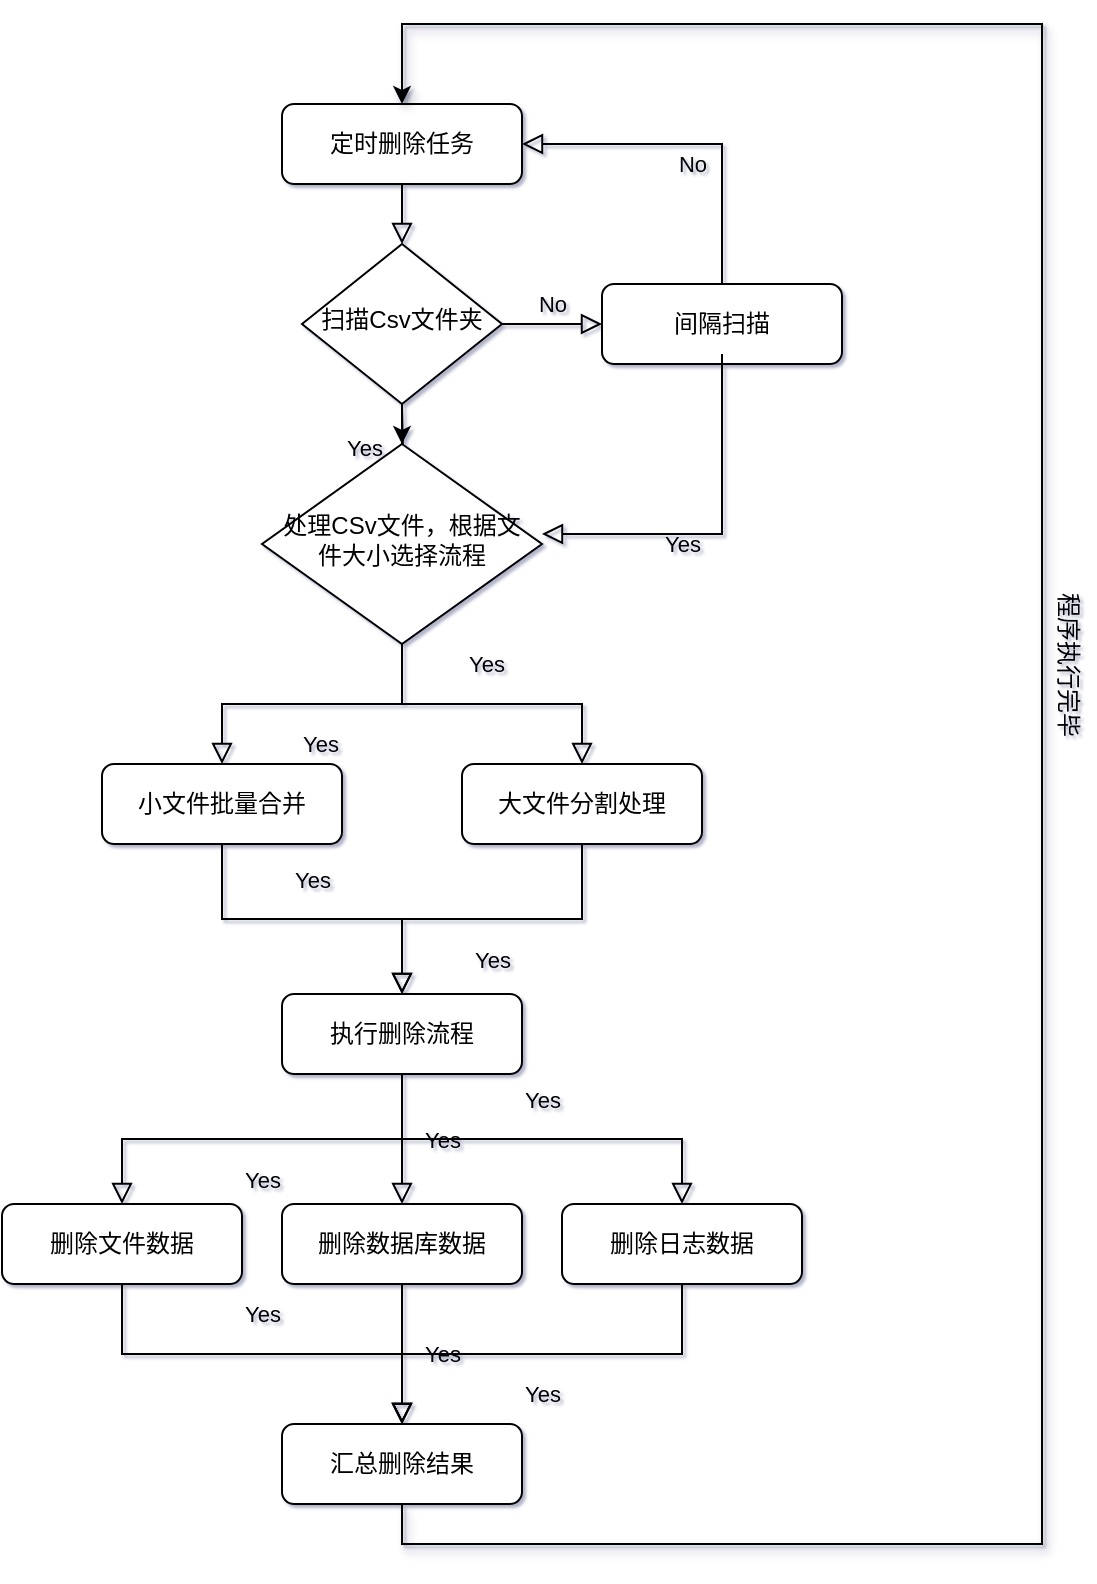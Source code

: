 <mxfile version="16.5.1" type="device"><diagram id="C5RBs43oDa-KdzZeNtuy" name="Page-1"><mxGraphModel dx="868" dy="553" grid="1" gridSize="10" guides="1" tooltips="1" connect="1" arrows="1" fold="1" page="1" pageScale="1" pageWidth="827" pageHeight="1169" math="0" shadow="1"><root><mxCell id="WIyWlLk6GJQsqaUBKTNV-0"/><mxCell id="WIyWlLk6GJQsqaUBKTNV-1" parent="WIyWlLk6GJQsqaUBKTNV-0"/><mxCell id="WIyWlLk6GJQsqaUBKTNV-2" value="" style="rounded=0;html=1;jettySize=auto;orthogonalLoop=1;fontSize=11;endArrow=block;endFill=0;endSize=8;strokeWidth=1;shadow=0;labelBackgroundColor=none;edgeStyle=orthogonalEdgeStyle;" parent="WIyWlLk6GJQsqaUBKTNV-1" source="WIyWlLk6GJQsqaUBKTNV-3" target="WIyWlLk6GJQsqaUBKTNV-6" edge="1"><mxGeometry relative="1" as="geometry"/></mxCell><mxCell id="WIyWlLk6GJQsqaUBKTNV-3" value="定时删除任务" style="rounded=1;whiteSpace=wrap;html=1;fontSize=12;glass=0;strokeWidth=1;shadow=0;" parent="WIyWlLk6GJQsqaUBKTNV-1" vertex="1"><mxGeometry x="160" y="100" width="120" height="40" as="geometry"/></mxCell><mxCell id="WIyWlLk6GJQsqaUBKTNV-4" value="Yes" style="rounded=0;html=1;jettySize=auto;orthogonalLoop=1;fontSize=11;endArrow=block;endFill=0;endSize=8;strokeWidth=1;shadow=0;labelBackgroundColor=none;edgeStyle=orthogonalEdgeStyle;" parent="WIyWlLk6GJQsqaUBKTNV-1" edge="1"><mxGeometry y="20" relative="1" as="geometry"><mxPoint as="offset"/><mxPoint x="220" y="251" as="sourcePoint"/><mxPoint x="220" y="291" as="targetPoint"/></mxGeometry></mxCell><mxCell id="WIyWlLk6GJQsqaUBKTNV-5" value="No" style="edgeStyle=orthogonalEdgeStyle;rounded=0;html=1;jettySize=auto;orthogonalLoop=1;fontSize=11;endArrow=block;endFill=0;endSize=8;strokeWidth=1;shadow=0;labelBackgroundColor=none;" parent="WIyWlLk6GJQsqaUBKTNV-1" source="WIyWlLk6GJQsqaUBKTNV-6" target="WIyWlLk6GJQsqaUBKTNV-7" edge="1"><mxGeometry y="10" relative="1" as="geometry"><mxPoint as="offset"/></mxGeometry></mxCell><mxCell id="AK6YkaSuxPLjUl0JDuNN-27" value="" style="edgeStyle=orthogonalEdgeStyle;rounded=0;orthogonalLoop=1;jettySize=auto;html=1;" edge="1" parent="WIyWlLk6GJQsqaUBKTNV-1" source="WIyWlLk6GJQsqaUBKTNV-6" target="WIyWlLk6GJQsqaUBKTNV-10"><mxGeometry relative="1" as="geometry"/></mxCell><mxCell id="WIyWlLk6GJQsqaUBKTNV-6" value="扫描Csv文件夹" style="rhombus;whiteSpace=wrap;html=1;shadow=0;fontFamily=Helvetica;fontSize=12;align=center;strokeWidth=1;spacing=6;spacingTop=-4;" parent="WIyWlLk6GJQsqaUBKTNV-1" vertex="1"><mxGeometry x="170" y="170" width="100" height="80" as="geometry"/></mxCell><mxCell id="WIyWlLk6GJQsqaUBKTNV-7" value="间隔扫描" style="rounded=1;whiteSpace=wrap;html=1;fontSize=12;glass=0;strokeWidth=1;shadow=0;" parent="WIyWlLk6GJQsqaUBKTNV-1" vertex="1"><mxGeometry x="320" y="190" width="120" height="40" as="geometry"/></mxCell><mxCell id="WIyWlLk6GJQsqaUBKTNV-10" value="处理CSv文件，根据文件大小选择流程" style="rhombus;whiteSpace=wrap;html=1;shadow=0;fontFamily=Helvetica;fontSize=12;align=center;strokeWidth=1;spacing=6;spacingTop=-4;" parent="WIyWlLk6GJQsqaUBKTNV-1" vertex="1"><mxGeometry x="150" y="270" width="140" height="100" as="geometry"/></mxCell><mxCell id="WIyWlLk6GJQsqaUBKTNV-11" value="小文件批量合并" style="rounded=1;whiteSpace=wrap;html=1;fontSize=12;glass=0;strokeWidth=1;shadow=0;" parent="WIyWlLk6GJQsqaUBKTNV-1" vertex="1"><mxGeometry x="70" y="430" width="120" height="40" as="geometry"/></mxCell><mxCell id="AK6YkaSuxPLjUl0JDuNN-7" value="Yes" style="rounded=0;html=1;jettySize=auto;orthogonalLoop=1;fontSize=11;endArrow=block;endFill=0;endSize=8;strokeWidth=1;shadow=0;labelBackgroundColor=none;edgeStyle=orthogonalEdgeStyle;entryX=1;entryY=0.5;entryDx=0;entryDy=0;" edge="1" parent="WIyWlLk6GJQsqaUBKTNV-1"><mxGeometry x="0.222" y="5" relative="1" as="geometry"><mxPoint as="offset"/><mxPoint x="380" y="225" as="sourcePoint"/><mxPoint x="290" y="315" as="targetPoint"/><Array as="points"><mxPoint x="380" y="315"/></Array></mxGeometry></mxCell><mxCell id="AK6YkaSuxPLjUl0JDuNN-8" value="No" style="edgeStyle=orthogonalEdgeStyle;rounded=0;html=1;jettySize=auto;orthogonalLoop=1;fontSize=11;endArrow=block;endFill=0;endSize=8;strokeWidth=1;shadow=0;labelBackgroundColor=none;entryX=1;entryY=0.5;entryDx=0;entryDy=0;exitX=0.5;exitY=0;exitDx=0;exitDy=0;" edge="1" parent="WIyWlLk6GJQsqaUBKTNV-1" source="WIyWlLk6GJQsqaUBKTNV-7" target="WIyWlLk6GJQsqaUBKTNV-3"><mxGeometry y="10" relative="1" as="geometry"><mxPoint as="offset"/><mxPoint x="364" y="180" as="sourcePoint"/><mxPoint x="414" y="180" as="targetPoint"/></mxGeometry></mxCell><mxCell id="AK6YkaSuxPLjUl0JDuNN-9" value="大文件分割处理" style="rounded=1;whiteSpace=wrap;html=1;fontSize=12;glass=0;strokeWidth=1;shadow=0;" vertex="1" parent="WIyWlLk6GJQsqaUBKTNV-1"><mxGeometry x="250" y="430" width="120" height="40" as="geometry"/></mxCell><mxCell id="AK6YkaSuxPLjUl0JDuNN-11" value="Yes" style="rounded=0;html=1;jettySize=auto;orthogonalLoop=1;fontSize=11;endArrow=block;endFill=0;endSize=8;strokeWidth=1;shadow=0;labelBackgroundColor=none;edgeStyle=orthogonalEdgeStyle;entryX=0.5;entryY=0;entryDx=0;entryDy=0;exitX=0.5;exitY=1;exitDx=0;exitDy=0;" edge="1" parent="WIyWlLk6GJQsqaUBKTNV-1" source="WIyWlLk6GJQsqaUBKTNV-10" target="WIyWlLk6GJQsqaUBKTNV-11"><mxGeometry x="-0.05" y="20" relative="1" as="geometry"><mxPoint as="offset"/><mxPoint x="210" y="371" as="sourcePoint"/><mxPoint x="230" y="411" as="targetPoint"/></mxGeometry></mxCell><mxCell id="AK6YkaSuxPLjUl0JDuNN-12" value="Yes" style="rounded=0;html=1;jettySize=auto;orthogonalLoop=1;fontSize=11;endArrow=block;endFill=0;endSize=8;strokeWidth=1;shadow=0;labelBackgroundColor=none;edgeStyle=orthogonalEdgeStyle;exitX=0.5;exitY=1;exitDx=0;exitDy=0;" edge="1" parent="WIyWlLk6GJQsqaUBKTNV-1" source="WIyWlLk6GJQsqaUBKTNV-10" target="AK6YkaSuxPLjUl0JDuNN-9"><mxGeometry x="-0.05" y="20" relative="1" as="geometry"><mxPoint as="offset"/><mxPoint x="230" y="380" as="sourcePoint"/><mxPoint x="140" y="440" as="targetPoint"/></mxGeometry></mxCell><mxCell id="AK6YkaSuxPLjUl0JDuNN-14" value="执行删除流程" style="rounded=1;whiteSpace=wrap;html=1;fontSize=12;glass=0;strokeWidth=1;shadow=0;" vertex="1" parent="WIyWlLk6GJQsqaUBKTNV-1"><mxGeometry x="160" y="545" width="120" height="40" as="geometry"/></mxCell><mxCell id="AK6YkaSuxPLjUl0JDuNN-18" value="Yes" style="rounded=0;html=1;jettySize=auto;orthogonalLoop=1;fontSize=11;endArrow=block;endFill=0;endSize=8;strokeWidth=1;shadow=0;labelBackgroundColor=none;edgeStyle=orthogonalEdgeStyle;exitX=0.5;exitY=1;exitDx=0;exitDy=0;entryX=0.5;entryY=0;entryDx=0;entryDy=0;" edge="1" parent="WIyWlLk6GJQsqaUBKTNV-1" source="WIyWlLk6GJQsqaUBKTNV-11" target="AK6YkaSuxPLjUl0JDuNN-14"><mxGeometry y="20" relative="1" as="geometry"><mxPoint as="offset"/><mxPoint x="188" y="488" as="sourcePoint"/><mxPoint x="188" y="528" as="targetPoint"/></mxGeometry></mxCell><mxCell id="AK6YkaSuxPLjUl0JDuNN-19" value="Yes" style="rounded=0;html=1;jettySize=auto;orthogonalLoop=1;fontSize=11;endArrow=block;endFill=0;endSize=8;strokeWidth=1;shadow=0;labelBackgroundColor=none;edgeStyle=orthogonalEdgeStyle;exitX=0.5;exitY=1;exitDx=0;exitDy=0;" edge="1" parent="WIyWlLk6GJQsqaUBKTNV-1" source="AK6YkaSuxPLjUl0JDuNN-9" target="AK6YkaSuxPLjUl0JDuNN-14"><mxGeometry y="20" relative="1" as="geometry"><mxPoint as="offset"/><mxPoint x="240" y="480" as="sourcePoint"/><mxPoint x="240" y="520" as="targetPoint"/></mxGeometry></mxCell><mxCell id="AK6YkaSuxPLjUl0JDuNN-20" value="删除文件数据" style="rounded=1;whiteSpace=wrap;html=1;fontSize=12;glass=0;strokeWidth=1;shadow=0;" vertex="1" parent="WIyWlLk6GJQsqaUBKTNV-1"><mxGeometry x="20" y="650" width="120" height="40" as="geometry"/></mxCell><mxCell id="AK6YkaSuxPLjUl0JDuNN-21" value="删除数据库数据" style="rounded=1;whiteSpace=wrap;html=1;fontSize=12;glass=0;strokeWidth=1;shadow=0;" vertex="1" parent="WIyWlLk6GJQsqaUBKTNV-1"><mxGeometry x="160" y="650" width="120" height="40" as="geometry"/></mxCell><mxCell id="AK6YkaSuxPLjUl0JDuNN-22" value="删除日志数据" style="rounded=1;whiteSpace=wrap;html=1;fontSize=12;glass=0;strokeWidth=1;shadow=0;" vertex="1" parent="WIyWlLk6GJQsqaUBKTNV-1"><mxGeometry x="300" y="650" width="120" height="40" as="geometry"/></mxCell><mxCell id="AK6YkaSuxPLjUl0JDuNN-23" value="Yes" style="rounded=0;html=1;jettySize=auto;orthogonalLoop=1;fontSize=11;endArrow=block;endFill=0;endSize=8;strokeWidth=1;shadow=0;labelBackgroundColor=none;edgeStyle=orthogonalEdgeStyle;exitX=0.5;exitY=1;exitDx=0;exitDy=0;entryX=0.5;entryY=0;entryDx=0;entryDy=0;" edge="1" parent="WIyWlLk6GJQsqaUBKTNV-1" source="AK6YkaSuxPLjUl0JDuNN-14" target="AK6YkaSuxPLjUl0JDuNN-20"><mxGeometry y="20" relative="1" as="geometry"><mxPoint as="offset"/><mxPoint x="230" y="599" as="sourcePoint"/><mxPoint x="230" y="639" as="targetPoint"/></mxGeometry></mxCell><mxCell id="AK6YkaSuxPLjUl0JDuNN-24" value="Yes" style="rounded=0;html=1;jettySize=auto;orthogonalLoop=1;fontSize=11;endArrow=block;endFill=0;endSize=8;strokeWidth=1;shadow=0;labelBackgroundColor=none;edgeStyle=orthogonalEdgeStyle;exitX=0.5;exitY=1;exitDx=0;exitDy=0;entryX=0.5;entryY=0;entryDx=0;entryDy=0;" edge="1" parent="WIyWlLk6GJQsqaUBKTNV-1" source="AK6YkaSuxPLjUl0JDuNN-14" target="AK6YkaSuxPLjUl0JDuNN-21"><mxGeometry y="20" relative="1" as="geometry"><mxPoint as="offset"/><mxPoint x="240" y="609" as="sourcePoint"/><mxPoint x="240" y="649" as="targetPoint"/></mxGeometry></mxCell><mxCell id="AK6YkaSuxPLjUl0JDuNN-25" value="Yes" style="rounded=0;html=1;jettySize=auto;orthogonalLoop=1;fontSize=11;endArrow=block;endFill=0;endSize=8;strokeWidth=1;shadow=0;labelBackgroundColor=none;edgeStyle=orthogonalEdgeStyle;exitX=0.5;exitY=1;exitDx=0;exitDy=0;entryX=0.5;entryY=0;entryDx=0;entryDy=0;" edge="1" parent="WIyWlLk6GJQsqaUBKTNV-1" source="AK6YkaSuxPLjUl0JDuNN-14" target="AK6YkaSuxPLjUl0JDuNN-22"><mxGeometry y="20" relative="1" as="geometry"><mxPoint as="offset"/><mxPoint x="250" y="619" as="sourcePoint"/><mxPoint x="250" y="659" as="targetPoint"/></mxGeometry></mxCell><mxCell id="AK6YkaSuxPLjUl0JDuNN-32" style="edgeStyle=orthogonalEdgeStyle;rounded=0;orthogonalLoop=1;jettySize=auto;html=1;entryX=0.5;entryY=0;entryDx=0;entryDy=0;strokeWidth=1;shadow=1;sketch=0;" edge="1" parent="WIyWlLk6GJQsqaUBKTNV-1" source="AK6YkaSuxPLjUl0JDuNN-26" target="WIyWlLk6GJQsqaUBKTNV-3"><mxGeometry relative="1" as="geometry"><Array as="points"><mxPoint x="220" y="820"/><mxPoint x="540" y="820"/><mxPoint x="540" y="60"/><mxPoint x="220" y="60"/></Array></mxGeometry></mxCell><mxCell id="AK6YkaSuxPLjUl0JDuNN-26" value="汇总删除结果" style="rounded=1;whiteSpace=wrap;html=1;fontSize=12;glass=0;strokeWidth=1;shadow=0;" vertex="1" parent="WIyWlLk6GJQsqaUBKTNV-1"><mxGeometry x="160" y="760" width="120" height="40" as="geometry"/></mxCell><mxCell id="AK6YkaSuxPLjUl0JDuNN-28" value="Yes" style="rounded=0;html=1;jettySize=auto;orthogonalLoop=1;fontSize=11;endArrow=block;endFill=0;endSize=8;strokeWidth=1;shadow=0;labelBackgroundColor=none;edgeStyle=orthogonalEdgeStyle;exitX=0.5;exitY=1;exitDx=0;exitDy=0;entryX=0.5;entryY=0;entryDx=0;entryDy=0;" edge="1" parent="WIyWlLk6GJQsqaUBKTNV-1" source="AK6YkaSuxPLjUl0JDuNN-20" target="AK6YkaSuxPLjUl0JDuNN-26"><mxGeometry y="20" relative="1" as="geometry"><mxPoint as="offset"/><mxPoint x="474" y="743" as="sourcePoint"/><mxPoint x="474" y="783" as="targetPoint"/></mxGeometry></mxCell><mxCell id="AK6YkaSuxPLjUl0JDuNN-29" value="Yes" style="rounded=0;html=1;jettySize=auto;orthogonalLoop=1;fontSize=11;endArrow=block;endFill=0;endSize=8;strokeWidth=1;shadow=0;labelBackgroundColor=none;edgeStyle=orthogonalEdgeStyle;exitX=0.5;exitY=1;exitDx=0;exitDy=0;" edge="1" parent="WIyWlLk6GJQsqaUBKTNV-1" source="AK6YkaSuxPLjUl0JDuNN-21" target="AK6YkaSuxPLjUl0JDuNN-26"><mxGeometry y="20" relative="1" as="geometry"><mxPoint as="offset"/><mxPoint x="484" y="753" as="sourcePoint"/><mxPoint x="484" y="793" as="targetPoint"/></mxGeometry></mxCell><mxCell id="AK6YkaSuxPLjUl0JDuNN-30" value="Yes" style="rounded=0;html=1;jettySize=auto;orthogonalLoop=1;fontSize=11;endArrow=block;endFill=0;endSize=8;strokeWidth=1;shadow=0;labelBackgroundColor=none;edgeStyle=orthogonalEdgeStyle;exitX=0.5;exitY=1;exitDx=0;exitDy=0;" edge="1" parent="WIyWlLk6GJQsqaUBKTNV-1" source="AK6YkaSuxPLjUl0JDuNN-22" target="AK6YkaSuxPLjUl0JDuNN-26"><mxGeometry y="20" relative="1" as="geometry"><mxPoint as="offset"/><mxPoint x="494" y="763" as="sourcePoint"/><mxPoint x="494" y="803" as="targetPoint"/></mxGeometry></mxCell><mxCell id="AK6YkaSuxPLjUl0JDuNN-36" value="程序执行完毕" style="text;html=1;align=center;verticalAlign=middle;resizable=0;points=[];autosize=1;strokeColor=none;fillColor=none;rotation=90;" vertex="1" parent="WIyWlLk6GJQsqaUBKTNV-1"><mxGeometry x="508" y="370" width="90" height="20" as="geometry"/></mxCell></root></mxGraphModel></diagram></mxfile>